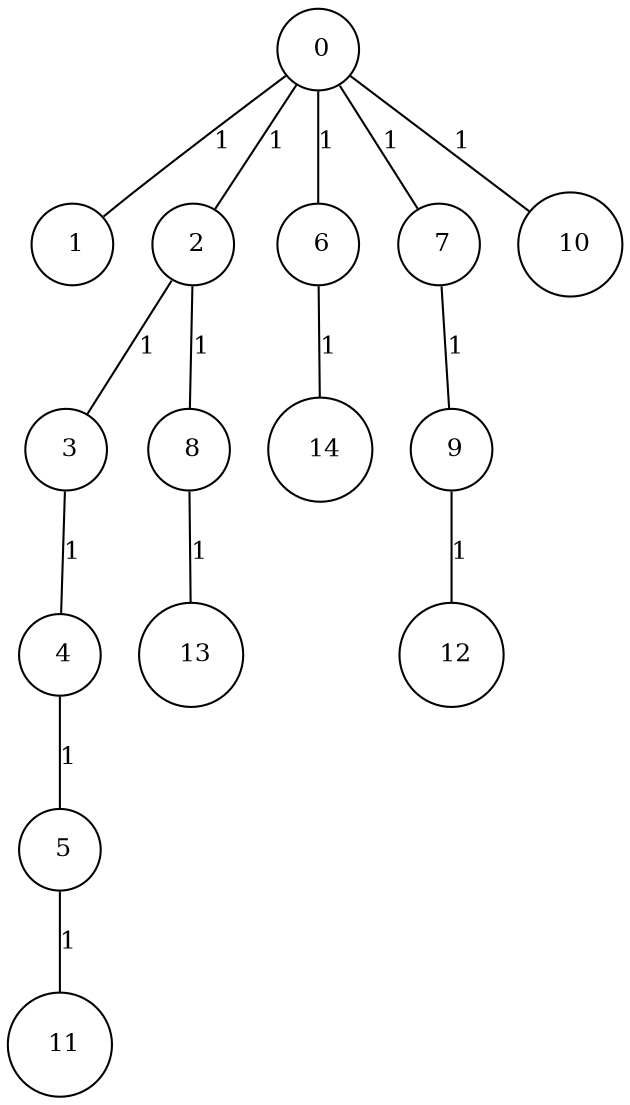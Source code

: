 graph G {
size="8.5,11;"
ratio = "expand;"
fixedsize="true;"
overlap="scale;"
node[shape=circle,width=.12,hight=.12,fontsize=12]
edge[fontsize=12]

0[label=" 0" color=black, pos="0.65632702,2.9016257!"];
1[label=" 1" color=black, pos="1.8531289,1.9086237!"];
2[label=" 2" color=black, pos="0.24669127,2.9949204!"];
3[label=" 3" color=black, pos="0.77241203,1.3208979!"];
4[label=" 4" color=black, pos="0.65349142,2.0460881!"];
5[label=" 5" color=black, pos="0.88543701,0.30126532!"];
6[label=" 6" color=black, pos="2.5697033,0.82695707!"];
7[label=" 7" color=black, pos="0.94046676,0.90192542!"];
8[label=" 8" color=black, pos="0.67068574,0.57203653!"];
9[label=" 9" color=black, pos="1.9477113,2.4928642!"];
10[label=" 10" color=black, pos="1.8950807,1.6165192!"];
11[label=" 11" color=black, pos="2.0476582,1.8748727!"];
12[label=" 12" color=black, pos="1.9002414,2.6288645!"];
13[label=" 13" color=black, pos="1.8310805,2.6931565!"];
14[label=" 14" color=black, pos="2.9017378,1.7870224!"];
0--1[label="1"]
0--2[label="1"]
0--6[label="1"]
0--7[label="1"]
0--10[label="1"]
2--3[label="1"]
2--8[label="1"]
3--4[label="1"]
4--5[label="1"]
5--11[label="1"]
6--14[label="1"]
7--9[label="1"]
8--13[label="1"]
9--12[label="1"]

}

